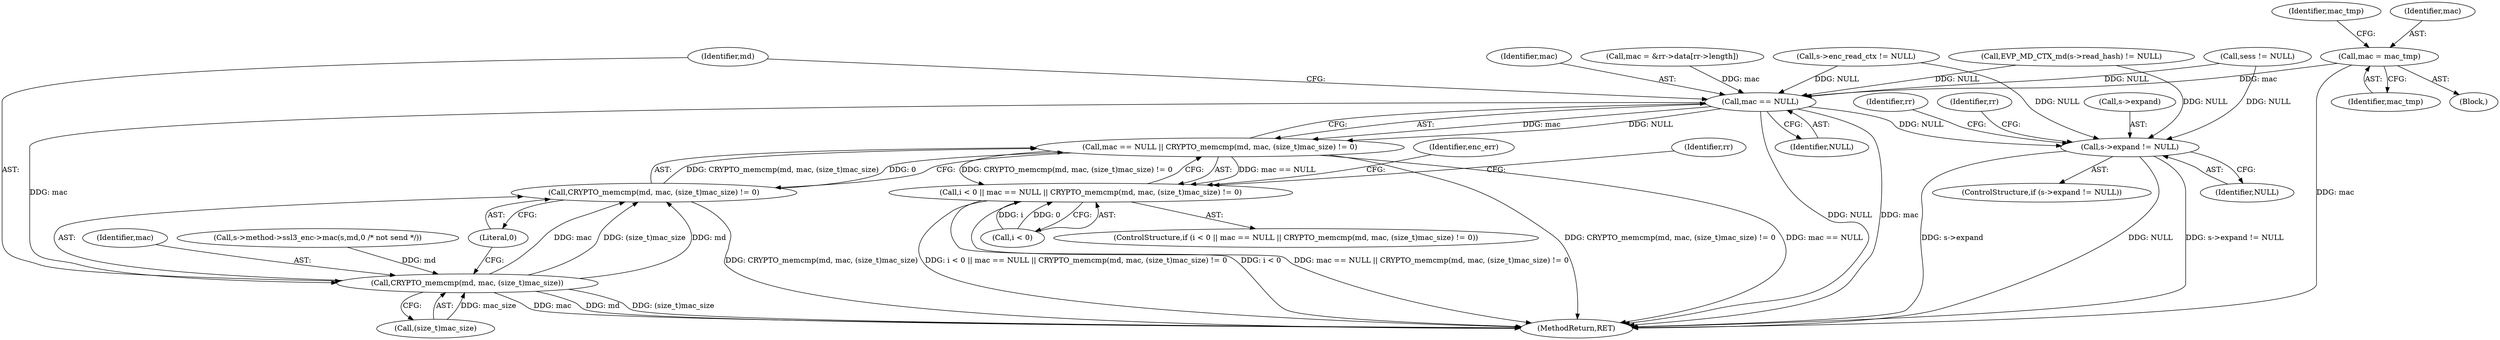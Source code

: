 digraph "0_openssl_103b171d8fc282ef435f8de9afbf7782e312961f_2@pointer" {
"1000305" [label="(Call,mac = mac_tmp)"];
"1000346" [label="(Call,mac == NULL)"];
"1000345" [label="(Call,mac == NULL || CRYPTO_memcmp(md, mac, (size_t)mac_size) != 0)"];
"1000341" [label="(Call,i < 0 || mac == NULL || CRYPTO_memcmp(md, mac, (size_t)mac_size) != 0)"];
"1000350" [label="(Call,CRYPTO_memcmp(md, mac, (size_t)mac_size))"];
"1000349" [label="(Call,CRYPTO_memcmp(md, mac, (size_t)mac_size) != 0)"];
"1000390" [label="(Call,s->expand != NULL)"];
"1000352" [label="(Identifier,mac)"];
"1000345" [label="(Call,mac == NULL || CRYPTO_memcmp(md, mac, (size_t)mac_size) != 0)"];
"1000348" [label="(Identifier,NULL)"];
"1000349" [label="(Call,CRYPTO_memcmp(md, mac, (size_t)mac_size) != 0)"];
"1000399" [label="(Identifier,rr)"];
"1000324" [label="(Call,mac = &rr->data[rr->length])"];
"1000346" [label="(Call,mac == NULL)"];
"1000336" [label="(Call,s->method->ssl3_enc->mac(s,md,0 /* not send */))"];
"1000425" [label="(Identifier,rr)"];
"1000241" [label="(Call,s->enc_read_ctx != NULL)"];
"1000342" [label="(Call,i < 0)"];
"1000456" [label="(MethodReturn,RET)"];
"1000341" [label="(Call,i < 0 || mac == NULL || CRYPTO_memcmp(md, mac, (size_t)mac_size) != 0)"];
"1000246" [label="(Call,EVP_MD_CTX_md(s->read_hash) != NULL)"];
"1000347" [label="(Identifier,mac)"];
"1000394" [label="(Identifier,NULL)"];
"1000309" [label="(Identifier,mac_tmp)"];
"1000307" [label="(Identifier,mac_tmp)"];
"1000364" [label="(Identifier,rr)"];
"1000305" [label="(Call,mac = mac_tmp)"];
"1000350" [label="(Call,CRYPTO_memcmp(md, mac, (size_t)mac_size))"];
"1000237" [label="(Call,sess != NULL)"];
"1000304" [label="(Block,)"];
"1000358" [label="(Identifier,enc_err)"];
"1000356" [label="(Literal,0)"];
"1000389" [label="(ControlStructure,if (s->expand != NULL))"];
"1000351" [label="(Identifier,md)"];
"1000390" [label="(Call,s->expand != NULL)"];
"1000353" [label="(Call,(size_t)mac_size)"];
"1000391" [label="(Call,s->expand)"];
"1000306" [label="(Identifier,mac)"];
"1000340" [label="(ControlStructure,if (i < 0 || mac == NULL || CRYPTO_memcmp(md, mac, (size_t)mac_size) != 0))"];
"1000305" -> "1000304"  [label="AST: "];
"1000305" -> "1000307"  [label="CFG: "];
"1000306" -> "1000305"  [label="AST: "];
"1000307" -> "1000305"  [label="AST: "];
"1000309" -> "1000305"  [label="CFG: "];
"1000305" -> "1000456"  [label="DDG: mac"];
"1000305" -> "1000346"  [label="DDG: mac"];
"1000346" -> "1000345"  [label="AST: "];
"1000346" -> "1000348"  [label="CFG: "];
"1000347" -> "1000346"  [label="AST: "];
"1000348" -> "1000346"  [label="AST: "];
"1000351" -> "1000346"  [label="CFG: "];
"1000345" -> "1000346"  [label="CFG: "];
"1000346" -> "1000456"  [label="DDG: NULL"];
"1000346" -> "1000456"  [label="DDG: mac"];
"1000346" -> "1000345"  [label="DDG: mac"];
"1000346" -> "1000345"  [label="DDG: NULL"];
"1000324" -> "1000346"  [label="DDG: mac"];
"1000246" -> "1000346"  [label="DDG: NULL"];
"1000237" -> "1000346"  [label="DDG: NULL"];
"1000241" -> "1000346"  [label="DDG: NULL"];
"1000346" -> "1000350"  [label="DDG: mac"];
"1000346" -> "1000390"  [label="DDG: NULL"];
"1000345" -> "1000341"  [label="AST: "];
"1000345" -> "1000349"  [label="CFG: "];
"1000349" -> "1000345"  [label="AST: "];
"1000341" -> "1000345"  [label="CFG: "];
"1000345" -> "1000456"  [label="DDG: CRYPTO_memcmp(md, mac, (size_t)mac_size) != 0"];
"1000345" -> "1000456"  [label="DDG: mac == NULL"];
"1000345" -> "1000341"  [label="DDG: mac == NULL"];
"1000345" -> "1000341"  [label="DDG: CRYPTO_memcmp(md, mac, (size_t)mac_size) != 0"];
"1000349" -> "1000345"  [label="DDG: CRYPTO_memcmp(md, mac, (size_t)mac_size)"];
"1000349" -> "1000345"  [label="DDG: 0"];
"1000341" -> "1000340"  [label="AST: "];
"1000341" -> "1000342"  [label="CFG: "];
"1000342" -> "1000341"  [label="AST: "];
"1000358" -> "1000341"  [label="CFG: "];
"1000364" -> "1000341"  [label="CFG: "];
"1000341" -> "1000456"  [label="DDG: i < 0"];
"1000341" -> "1000456"  [label="DDG: mac == NULL || CRYPTO_memcmp(md, mac, (size_t)mac_size) != 0"];
"1000341" -> "1000456"  [label="DDG: i < 0 || mac == NULL || CRYPTO_memcmp(md, mac, (size_t)mac_size) != 0"];
"1000342" -> "1000341"  [label="DDG: i"];
"1000342" -> "1000341"  [label="DDG: 0"];
"1000350" -> "1000349"  [label="AST: "];
"1000350" -> "1000353"  [label="CFG: "];
"1000351" -> "1000350"  [label="AST: "];
"1000352" -> "1000350"  [label="AST: "];
"1000353" -> "1000350"  [label="AST: "];
"1000356" -> "1000350"  [label="CFG: "];
"1000350" -> "1000456"  [label="DDG: md"];
"1000350" -> "1000456"  [label="DDG: (size_t)mac_size"];
"1000350" -> "1000456"  [label="DDG: mac"];
"1000350" -> "1000349"  [label="DDG: md"];
"1000350" -> "1000349"  [label="DDG: mac"];
"1000350" -> "1000349"  [label="DDG: (size_t)mac_size"];
"1000336" -> "1000350"  [label="DDG: md"];
"1000353" -> "1000350"  [label="DDG: mac_size"];
"1000349" -> "1000356"  [label="CFG: "];
"1000356" -> "1000349"  [label="AST: "];
"1000349" -> "1000456"  [label="DDG: CRYPTO_memcmp(md, mac, (size_t)mac_size)"];
"1000390" -> "1000389"  [label="AST: "];
"1000390" -> "1000394"  [label="CFG: "];
"1000391" -> "1000390"  [label="AST: "];
"1000394" -> "1000390"  [label="AST: "];
"1000399" -> "1000390"  [label="CFG: "];
"1000425" -> "1000390"  [label="CFG: "];
"1000390" -> "1000456"  [label="DDG: NULL"];
"1000390" -> "1000456"  [label="DDG: s->expand != NULL"];
"1000390" -> "1000456"  [label="DDG: s->expand"];
"1000246" -> "1000390"  [label="DDG: NULL"];
"1000237" -> "1000390"  [label="DDG: NULL"];
"1000241" -> "1000390"  [label="DDG: NULL"];
}
